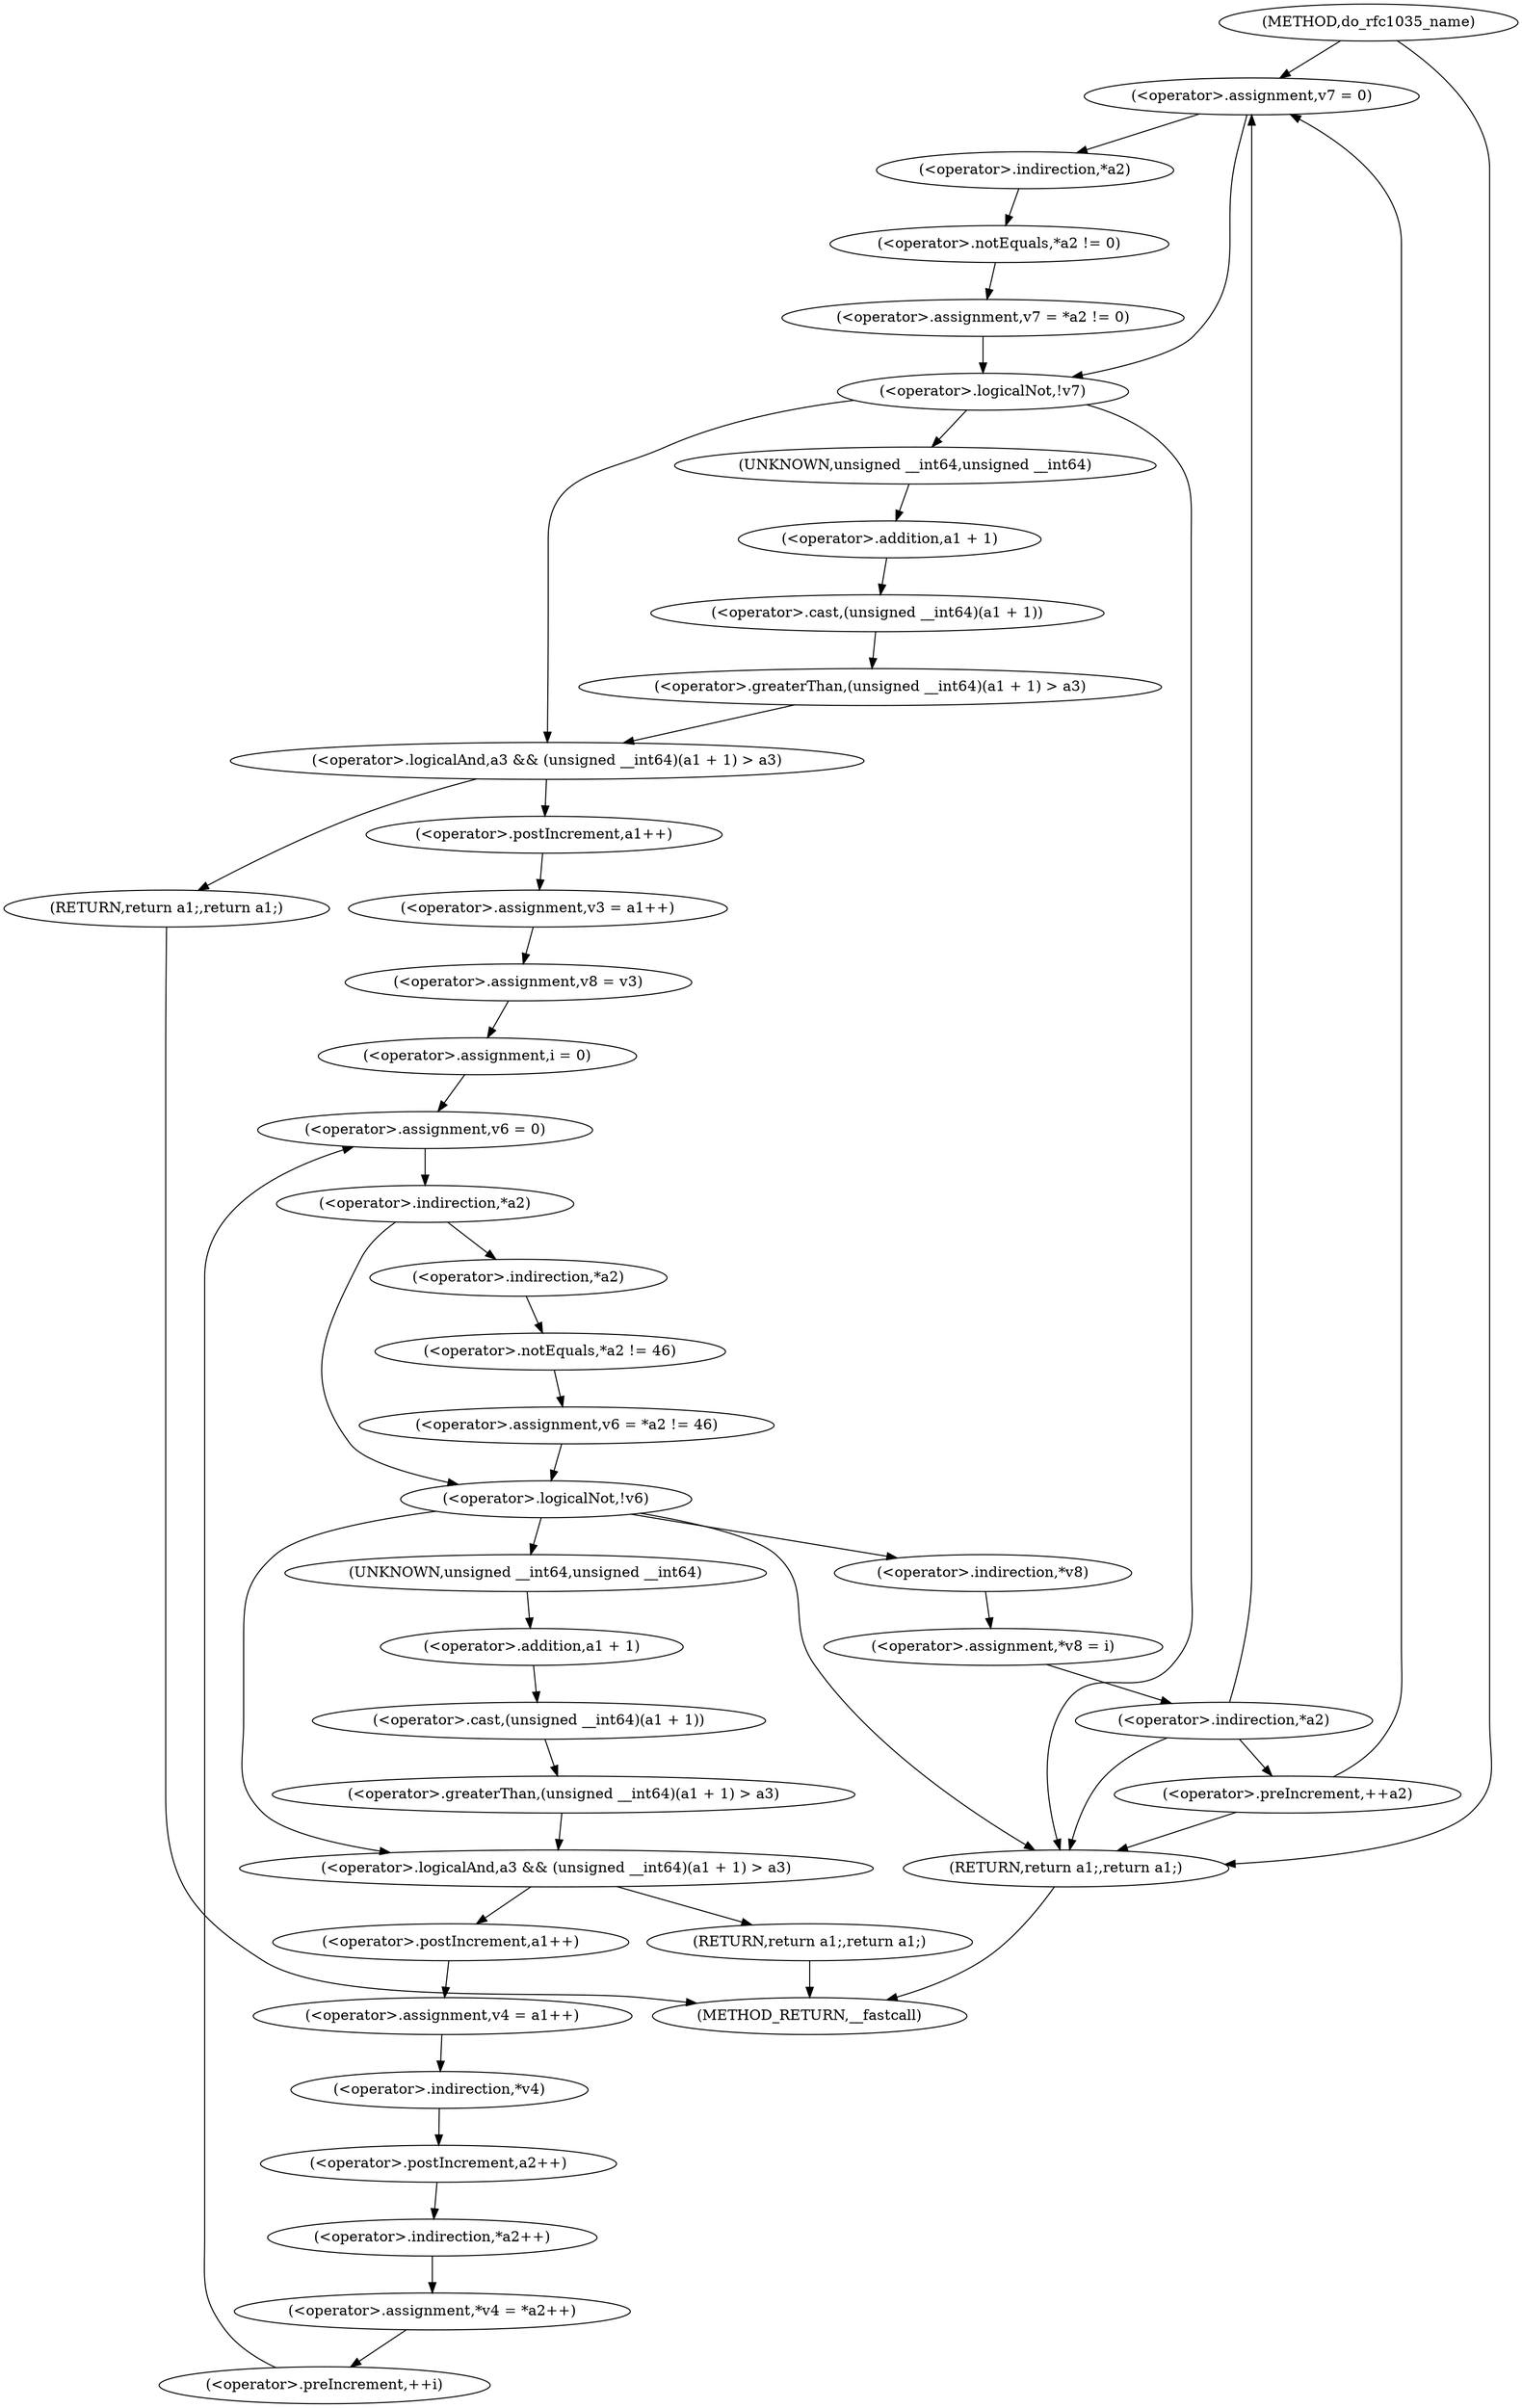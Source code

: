 digraph do_rfc1035_name {  
"1000121" [label = "(<operator>.assignment,v7 = 0)" ]
"1000126" [label = "(<operator>.assignment,v7 = *a2 != 0)" ]
"1000128" [label = "(<operator>.notEquals,*a2 != 0)" ]
"1000129" [label = "(<operator>.indirection,*a2)" ]
"1000133" [label = "(<operator>.logicalNot,!v7)" ]
"1000137" [label = "(<operator>.logicalAnd,a3 && (unsigned __int64)(a1 + 1) > a3)" ]
"1000139" [label = "(<operator>.greaterThan,(unsigned __int64)(a1 + 1) > a3)" ]
"1000140" [label = "(<operator>.cast,(unsigned __int64)(a1 + 1))" ]
"1000141" [label = "(UNKNOWN,unsigned __int64,unsigned __int64)" ]
"1000142" [label = "(<operator>.addition,a1 + 1)" ]
"1000146" [label = "(RETURN,return a1;,return a1;)" ]
"1000148" [label = "(<operator>.assignment,v3 = a1++)" ]
"1000150" [label = "(<operator>.postIncrement,a1++)" ]
"1000152" [label = "(<operator>.assignment,v8 = v3)" ]
"1000156" [label = "(<operator>.assignment,i = 0)" ]
"1000159" [label = "(<operator>.preIncrement,++i)" ]
"1000162" [label = "(<operator>.assignment,v6 = 0)" ]
"1000166" [label = "(<operator>.indirection,*a2)" ]
"1000168" [label = "(<operator>.assignment,v6 = *a2 != 46)" ]
"1000170" [label = "(<operator>.notEquals,*a2 != 46)" ]
"1000171" [label = "(<operator>.indirection,*a2)" ]
"1000175" [label = "(<operator>.logicalNot,!v6)" ]
"1000179" [label = "(<operator>.logicalAnd,a3 && (unsigned __int64)(a1 + 1) > a3)" ]
"1000181" [label = "(<operator>.greaterThan,(unsigned __int64)(a1 + 1) > a3)" ]
"1000182" [label = "(<operator>.cast,(unsigned __int64)(a1 + 1))" ]
"1000183" [label = "(UNKNOWN,unsigned __int64,unsigned __int64)" ]
"1000184" [label = "(<operator>.addition,a1 + 1)" ]
"1000188" [label = "(RETURN,return a1;,return a1;)" ]
"1000190" [label = "(<operator>.assignment,v4 = a1++)" ]
"1000192" [label = "(<operator>.postIncrement,a1++)" ]
"1000194" [label = "(<operator>.assignment,*v4 = *a2++)" ]
"1000195" [label = "(<operator>.indirection,*v4)" ]
"1000197" [label = "(<operator>.indirection,*a2++)" ]
"1000198" [label = "(<operator>.postIncrement,a2++)" ]
"1000200" [label = "(<operator>.assignment,*v8 = i)" ]
"1000201" [label = "(<operator>.indirection,*v8)" ]
"1000205" [label = "(<operator>.indirection,*a2)" ]
"1000207" [label = "(<operator>.preIncrement,++a2)" ]
"1000209" [label = "(RETURN,return a1;,return a1;)" ]
"1000107" [label = "(METHOD,do_rfc1035_name)" ]
"1000211" [label = "(METHOD_RETURN,__fastcall)" ]
  "1000121" -> "1000129" 
  "1000121" -> "1000133" 
  "1000126" -> "1000133" 
  "1000128" -> "1000126" 
  "1000129" -> "1000128" 
  "1000133" -> "1000209" 
  "1000133" -> "1000141" 
  "1000133" -> "1000137" 
  "1000137" -> "1000146" 
  "1000137" -> "1000150" 
  "1000139" -> "1000137" 
  "1000140" -> "1000139" 
  "1000141" -> "1000142" 
  "1000142" -> "1000140" 
  "1000146" -> "1000211" 
  "1000148" -> "1000152" 
  "1000150" -> "1000148" 
  "1000152" -> "1000156" 
  "1000156" -> "1000162" 
  "1000159" -> "1000162" 
  "1000162" -> "1000166" 
  "1000166" -> "1000171" 
  "1000166" -> "1000175" 
  "1000168" -> "1000175" 
  "1000170" -> "1000168" 
  "1000171" -> "1000170" 
  "1000175" -> "1000201" 
  "1000175" -> "1000209" 
  "1000175" -> "1000183" 
  "1000175" -> "1000179" 
  "1000179" -> "1000188" 
  "1000179" -> "1000192" 
  "1000181" -> "1000179" 
  "1000182" -> "1000181" 
  "1000183" -> "1000184" 
  "1000184" -> "1000182" 
  "1000188" -> "1000211" 
  "1000190" -> "1000195" 
  "1000192" -> "1000190" 
  "1000194" -> "1000159" 
  "1000195" -> "1000198" 
  "1000197" -> "1000194" 
  "1000198" -> "1000197" 
  "1000200" -> "1000205" 
  "1000201" -> "1000200" 
  "1000205" -> "1000121" 
  "1000205" -> "1000209" 
  "1000205" -> "1000207" 
  "1000207" -> "1000121" 
  "1000207" -> "1000209" 
  "1000209" -> "1000211" 
  "1000107" -> "1000121" 
  "1000107" -> "1000209" 
}
